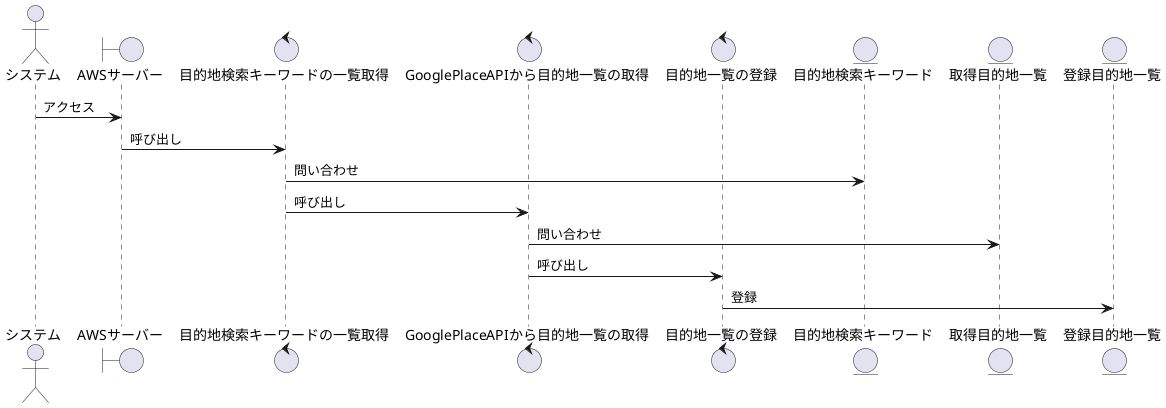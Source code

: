 
@startuml

actor システム

boundary AWSサーバー

control 目的地検索キーワードの一覧取得
control GooglePlaceAPIから目的地一覧の取得
control 目的地一覧の登録

entity 目的地検索キーワード
entity 取得目的地一覧
entity 登録目的地一覧

システム -> AWSサーバー : アクセス
AWSサーバー -> 目的地検索キーワードの一覧取得 : 呼び出し
目的地検索キーワードの一覧取得 -> 目的地検索キーワード : 問い合わせ
目的地検索キーワードの一覧取得 -> GooglePlaceAPIから目的地一覧の取得 : 呼び出し
GooglePlaceAPIから目的地一覧の取得 -> 取得目的地一覧 : 問い合わせ
GooglePlaceAPIから目的地一覧の取得 -> 目的地一覧の登録 : 呼び出し
目的地一覧の登録 -> 登録目的地一覧 : 登録


@enduml